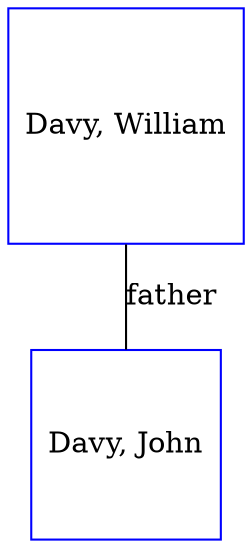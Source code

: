 digraph D {
    edge [dir=none];    node [shape=box];    "023276"   [label="Davy, William", shape=box, regular=1, color="blue"] ;
"023275"   [label="Davy, John", shape=box, regular=1, color="blue"] ;
023276->023275 [label="father",arrowsize=0.0]; 
}